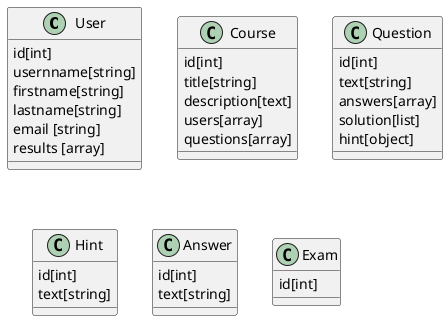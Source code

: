 @startuml exams

' persistent

class User {
	id[int]
	usernname[string]
	firstname[string]
	lastname[string]
	email [string]
	results [array]
}

class Course {
	id[int]
	title[string]
	description[text]
	users[array]
	questions[array]
}

class Question {
	id[int]
	text[string]
	answers[array]
	solution[list]
	hint[object]
}

class Hint {
	id[int]
	text[string]
}

class Answer {
	id[int]
	text[string]
}

' runtime classes

class Exam {
	id[int]
}

@enduml
